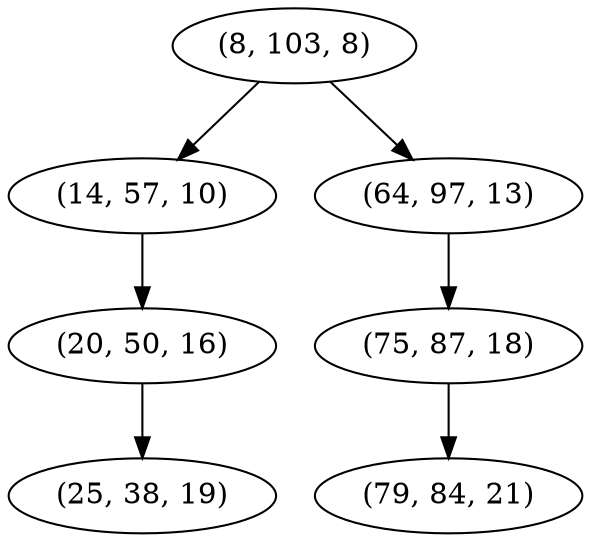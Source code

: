 digraph tree {
    "(8, 103, 8)";
    "(14, 57, 10)";
    "(20, 50, 16)";
    "(25, 38, 19)";
    "(64, 97, 13)";
    "(75, 87, 18)";
    "(79, 84, 21)";
    "(8, 103, 8)" -> "(14, 57, 10)";
    "(8, 103, 8)" -> "(64, 97, 13)";
    "(14, 57, 10)" -> "(20, 50, 16)";
    "(20, 50, 16)" -> "(25, 38, 19)";
    "(64, 97, 13)" -> "(75, 87, 18)";
    "(75, 87, 18)" -> "(79, 84, 21)";
}
